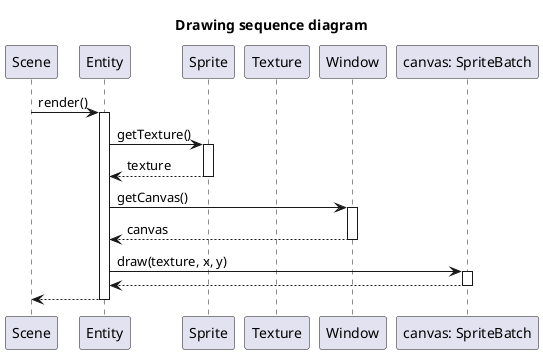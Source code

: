 @startuml Drawing sequence diagram
title Drawing sequence diagram

participant "Scene" as scene
participant "Entity" as entity
participant "Sprite" as sprite
participant "Texture" as texture
participant "Window" as window
participant "canvas: SpriteBatch" as canvas

scene -> entity: render()
activate entity
    entity -> sprite: getTexture()
    activate sprite
        entity <-- sprite: texture
    deactivate sprite
    entity -> window: getCanvas()
    activate window
        entity <-- window: canvas
    deactivate window
    entity -> canvas: draw(texture, x, y)
    activate canvas
        entity <-- canvas
    deactivate canvas
    scene <-- entity
deactivate entity

@enduml